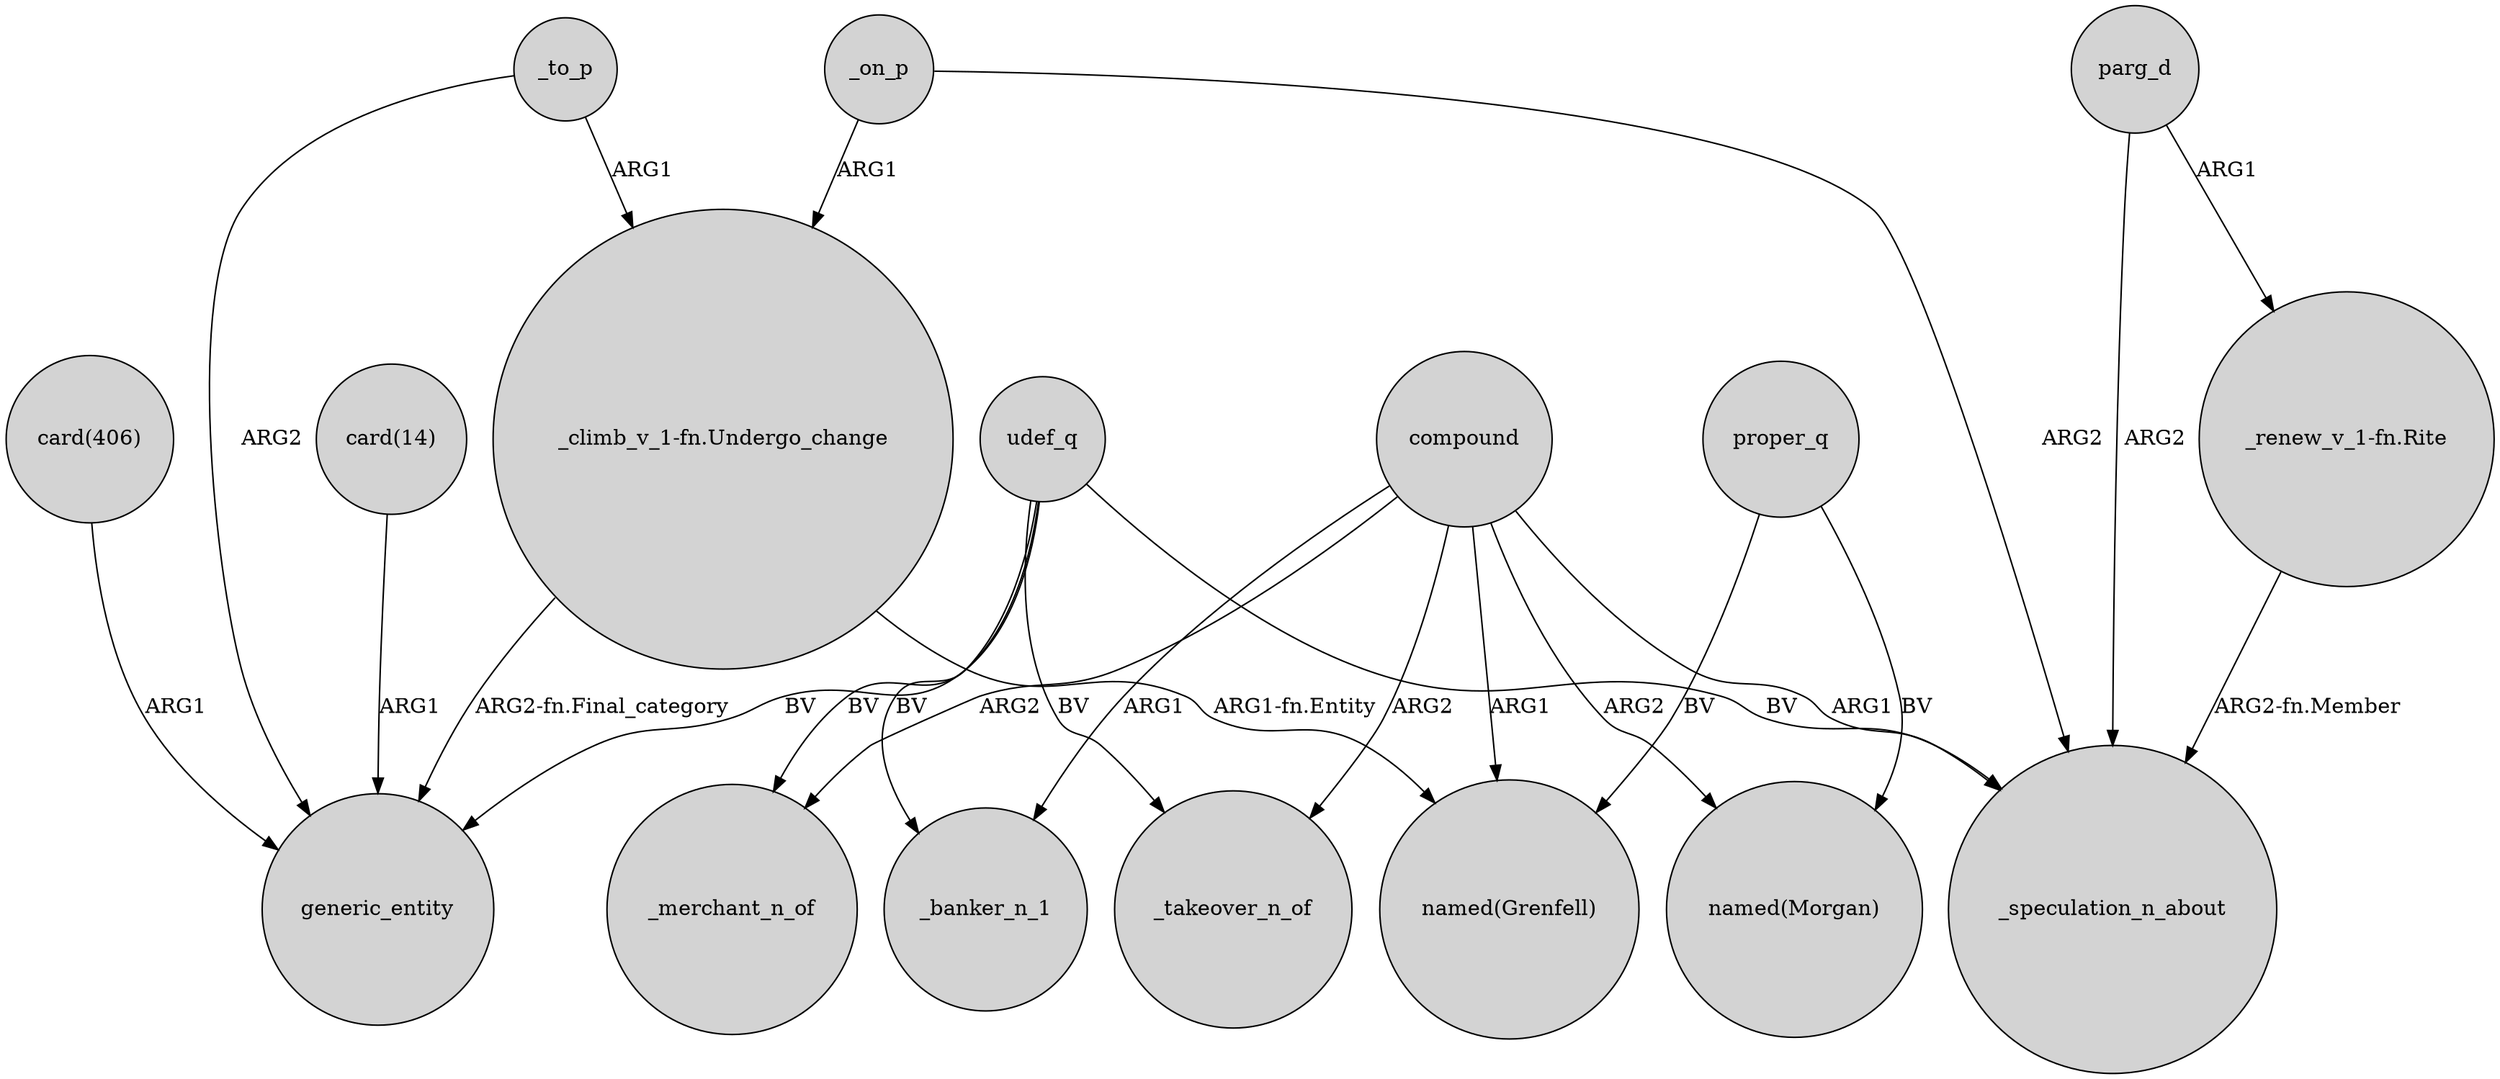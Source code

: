 digraph {
	node [shape=circle style=filled]
	_to_p -> generic_entity [label=ARG2]
	_to_p -> "_climb_v_1-fn.Undergo_change" [label=ARG1]
	udef_q -> _merchant_n_of [label=BV]
	_on_p -> _speculation_n_about [label=ARG2]
	"_climb_v_1-fn.Undergo_change" -> generic_entity [label="ARG2-fn.Final_category"]
	udef_q -> _speculation_n_about [label=BV]
	compound -> _speculation_n_about [label=ARG1]
	_on_p -> "_climb_v_1-fn.Undergo_change" [label=ARG1]
	udef_q -> generic_entity [label=BV]
	proper_q -> "named(Grenfell)" [label=BV]
	udef_q -> _takeover_n_of [label=BV]
	parg_d -> _speculation_n_about [label=ARG2]
	parg_d -> "_renew_v_1-fn.Rite" [label=ARG1]
	compound -> "named(Morgan)" [label=ARG2]
	"_climb_v_1-fn.Undergo_change" -> "named(Grenfell)" [label="ARG1-fn.Entity"]
	compound -> "named(Grenfell)" [label=ARG1]
	"card(14)" -> generic_entity [label=ARG1]
	compound -> _banker_n_1 [label=ARG1]
	"card(406)" -> generic_entity [label=ARG1]
	compound -> _merchant_n_of [label=ARG2]
	compound -> _takeover_n_of [label=ARG2]
	proper_q -> "named(Morgan)" [label=BV]
	udef_q -> _banker_n_1 [label=BV]
	"_renew_v_1-fn.Rite" -> _speculation_n_about [label="ARG2-fn.Member"]
}
